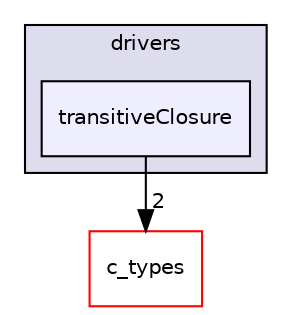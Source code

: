 digraph "transitiveClosure" {
  compound=true
  node [ fontsize="10", fontname="Helvetica"];
  edge [ labelfontsize="10", labelfontname="Helvetica"];
  subgraph clusterdir_4fe5cf12322eb0f9892753dc20f1484c {
    graph [ bgcolor="#ddddee", pencolor="black", label="drivers" fontname="Helvetica", fontsize="10", URL="dir_4fe5cf12322eb0f9892753dc20f1484c.html"]
  dir_6c43979bcee0eb2a83153553b1cc7d23 [shape=box, label="transitiveClosure", style="filled", fillcolor="#eeeeff", pencolor="black", URL="dir_6c43979bcee0eb2a83153553b1cc7d23.html"];
  }
  dir_d5995d5871f728649bd47ea0d6428e03 [shape=box label="c_types" fillcolor="white" style="filled" color="red" URL="dir_d5995d5871f728649bd47ea0d6428e03.html"];
  dir_6c43979bcee0eb2a83153553b1cc7d23->dir_d5995d5871f728649bd47ea0d6428e03 [headlabel="2", labeldistance=1.5 headhref="dir_000080_000027.html"];
}
